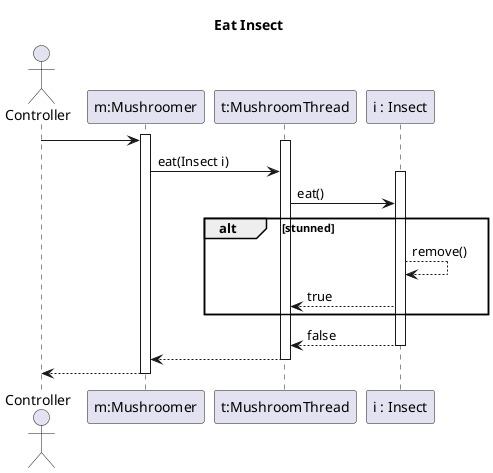 @startuml eatInsect
title Eat Insect

actor Controller
participant "m:Mushroomer" as M
participant "t:MushroomThread" as T
participant "i : Insect" as I

activate M
Controller-> M
activate T
    M->T: eat(Insect i)
    activate I
        T->I : eat() 
        alt stunned      
            I-->I : remove()  
            I-->T : true  
        end 
        I-->T : false
    deactivate I
    T-->M
deactivate T
M-->Controller
deactivate M
@enduml